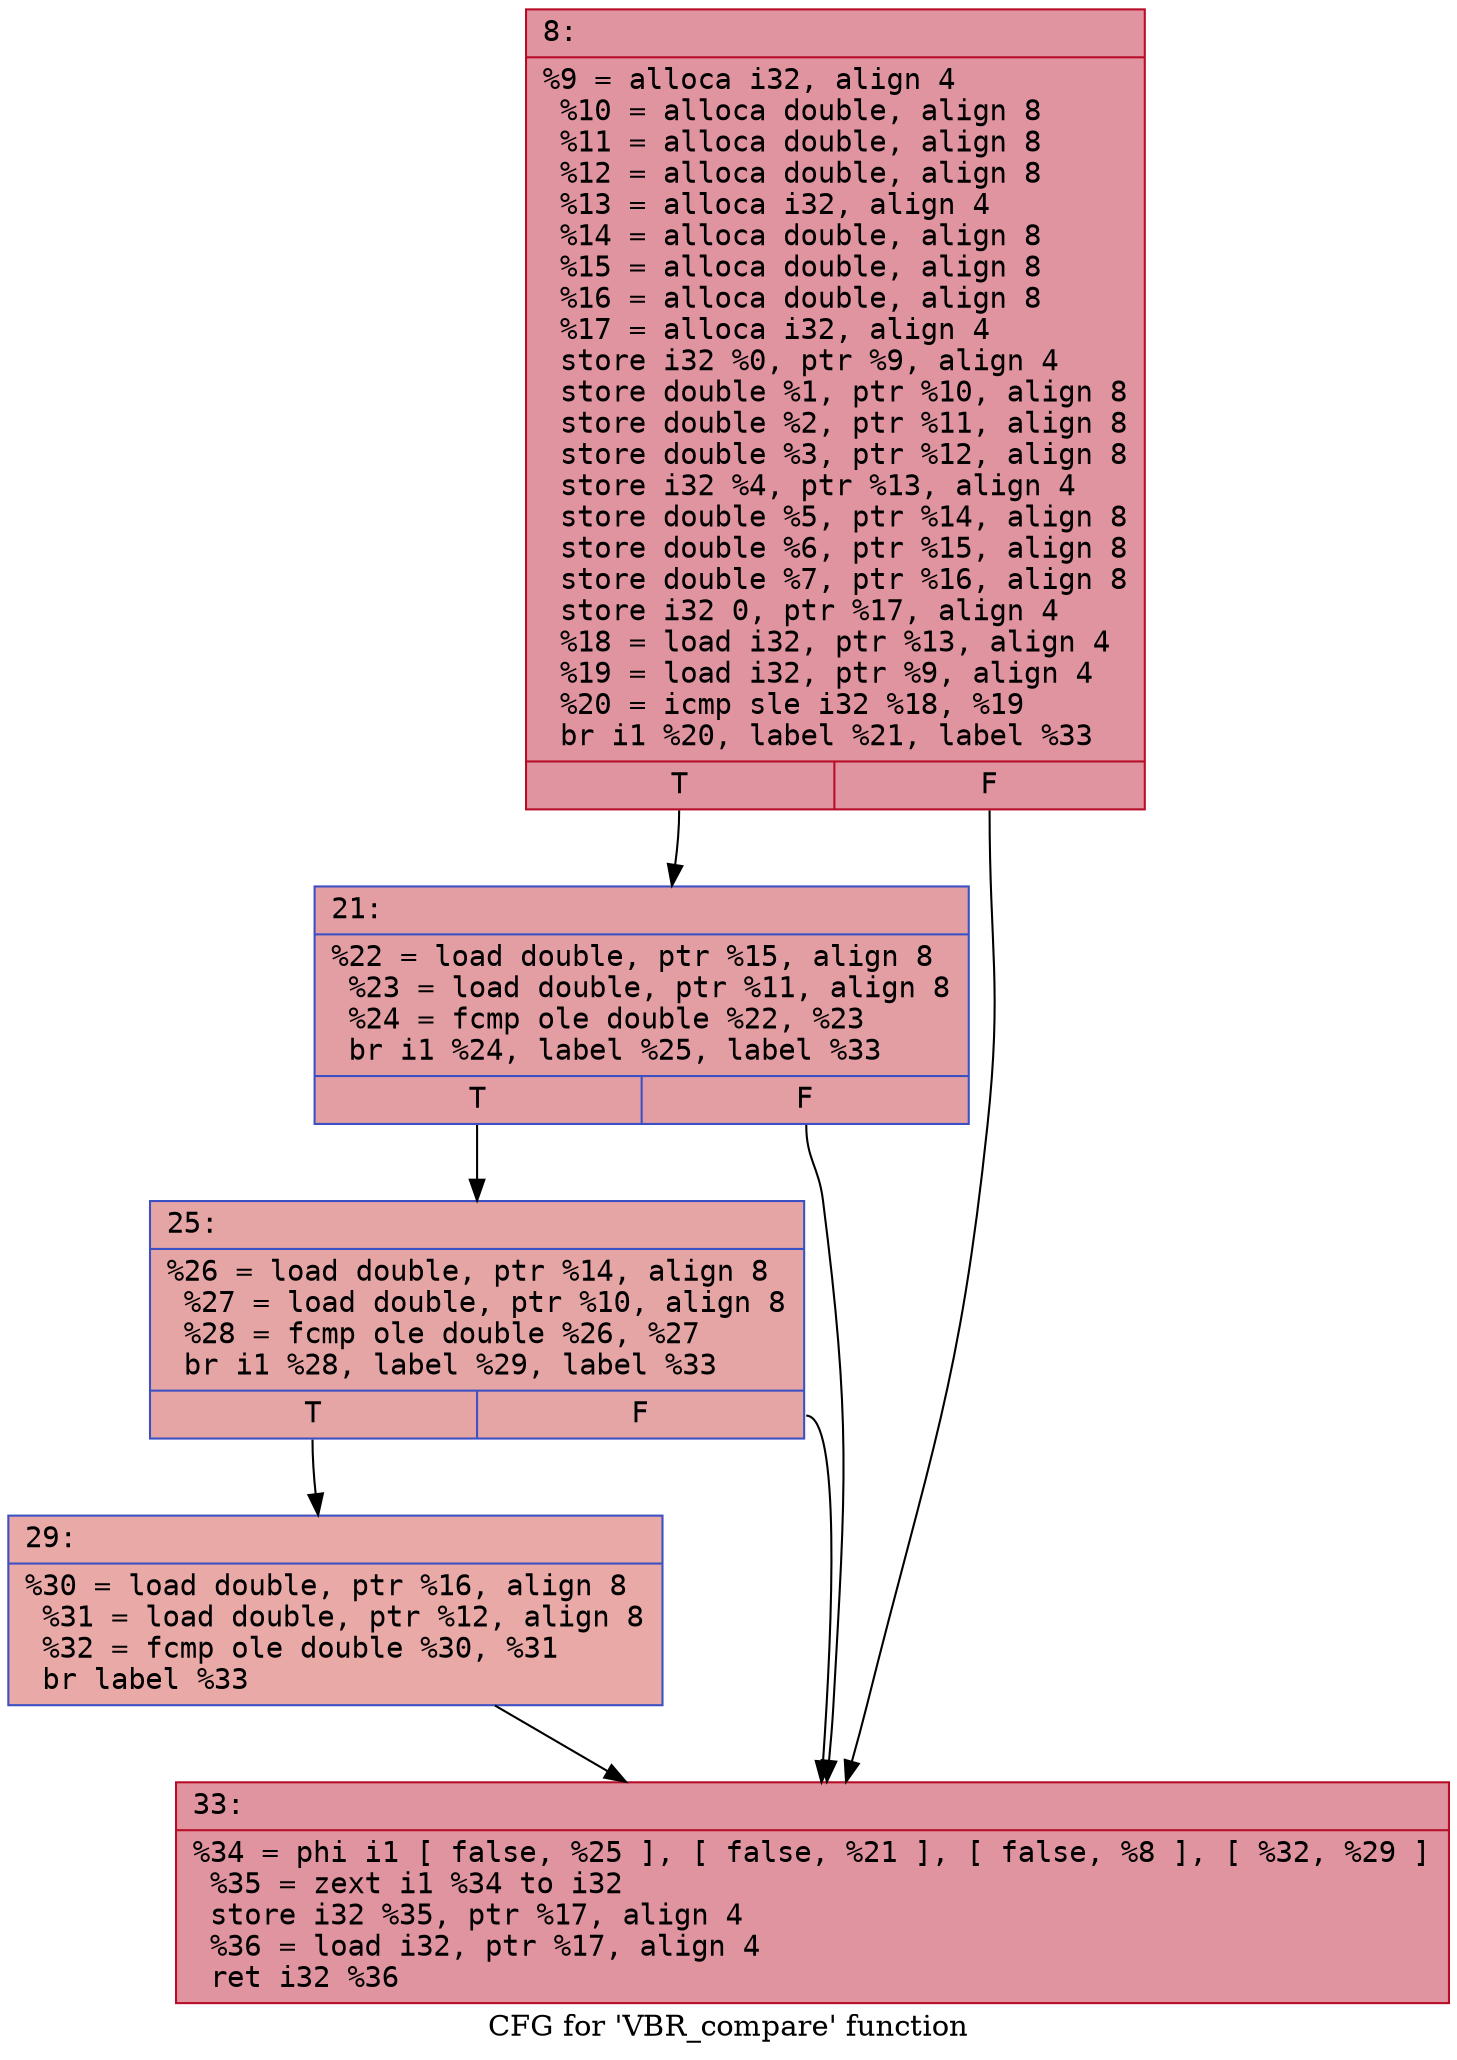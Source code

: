 digraph "CFG for 'VBR_compare' function" {
	label="CFG for 'VBR_compare' function";

	Node0x600000637a70 [shape=record,color="#b70d28ff", style=filled, fillcolor="#b70d2870" fontname="Courier",label="{8:\l|  %9 = alloca i32, align 4\l  %10 = alloca double, align 8\l  %11 = alloca double, align 8\l  %12 = alloca double, align 8\l  %13 = alloca i32, align 4\l  %14 = alloca double, align 8\l  %15 = alloca double, align 8\l  %16 = alloca double, align 8\l  %17 = alloca i32, align 4\l  store i32 %0, ptr %9, align 4\l  store double %1, ptr %10, align 8\l  store double %2, ptr %11, align 8\l  store double %3, ptr %12, align 8\l  store i32 %4, ptr %13, align 4\l  store double %5, ptr %14, align 8\l  store double %6, ptr %15, align 8\l  store double %7, ptr %16, align 8\l  store i32 0, ptr %17, align 4\l  %18 = load i32, ptr %13, align 4\l  %19 = load i32, ptr %9, align 4\l  %20 = icmp sle i32 %18, %19\l  br i1 %20, label %21, label %33\l|{<s0>T|<s1>F}}"];
	Node0x600000637a70:s0 -> Node0x600000637ed0[tooltip="8 -> 21\nProbability 50.00%" ];
	Node0x600000637a70:s1 -> Node0x600000628000[tooltip="8 -> 33\nProbability 50.00%" ];
	Node0x600000637ed0 [shape=record,color="#3d50c3ff", style=filled, fillcolor="#be242e70" fontname="Courier",label="{21:\l|  %22 = load double, ptr %15, align 8\l  %23 = load double, ptr %11, align 8\l  %24 = fcmp ole double %22, %23\l  br i1 %24, label %25, label %33\l|{<s0>T|<s1>F}}"];
	Node0x600000637ed0:s0 -> Node0x600000637f20[tooltip="21 -> 25\nProbability 50.00%" ];
	Node0x600000637ed0:s1 -> Node0x600000628000[tooltip="21 -> 33\nProbability 50.00%" ];
	Node0x600000637f20 [shape=record,color="#3d50c3ff", style=filled, fillcolor="#c5333470" fontname="Courier",label="{25:\l|  %26 = load double, ptr %14, align 8\l  %27 = load double, ptr %10, align 8\l  %28 = fcmp ole double %26, %27\l  br i1 %28, label %29, label %33\l|{<s0>T|<s1>F}}"];
	Node0x600000637f20:s0 -> Node0x600000637f70[tooltip="25 -> 29\nProbability 50.00%" ];
	Node0x600000637f20:s1 -> Node0x600000628000[tooltip="25 -> 33\nProbability 50.00%" ];
	Node0x600000637f70 [shape=record,color="#3d50c3ff", style=filled, fillcolor="#ca3b3770" fontname="Courier",label="{29:\l|  %30 = load double, ptr %16, align 8\l  %31 = load double, ptr %12, align 8\l  %32 = fcmp ole double %30, %31\l  br label %33\l}"];
	Node0x600000637f70 -> Node0x600000628000[tooltip="29 -> 33\nProbability 100.00%" ];
	Node0x600000628000 [shape=record,color="#b70d28ff", style=filled, fillcolor="#b70d2870" fontname="Courier",label="{33:\l|  %34 = phi i1 [ false, %25 ], [ false, %21 ], [ false, %8 ], [ %32, %29 ]\l  %35 = zext i1 %34 to i32\l  store i32 %35, ptr %17, align 4\l  %36 = load i32, ptr %17, align 4\l  ret i32 %36\l}"];
}

